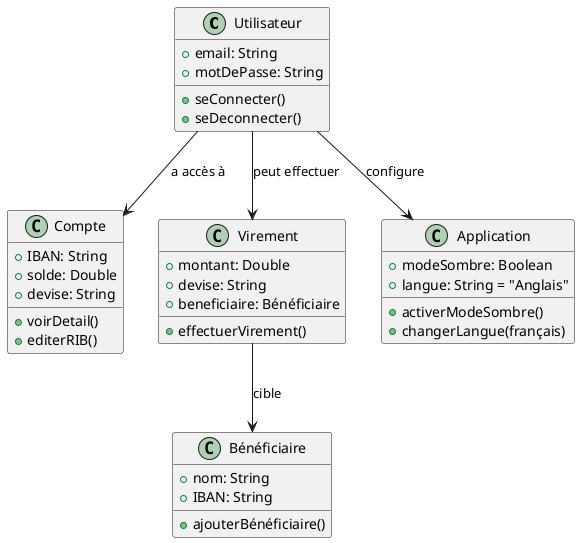 @startuml
class Utilisateur {
  +email: String
  +motDePasse: String
  +seConnecter()
  +seDeconnecter()
}

class Compte {
  +IBAN: String
  +solde: Double
  +devise: String
  +voirDetail()
  +editerRIB()
}

class Virement {
  +montant: Double
  +devise: String
  +beneficiaire: Bénéficiaire
  +effectuerVirement()
}

class Bénéficiaire {
  +nom: String
  +IBAN: String
  +ajouterBénéficiaire()
}

class Application {
  +modeSombre: Boolean
  +langue: String = "Anglais"
  +activerModeSombre()
  +changerLangue(français)
}

Utilisateur --> Compte : a accès à
Utilisateur --> Virement : peut effectuer
Virement --> Bénéficiaire : cible
Utilisateur --> Application : configure
@enduml